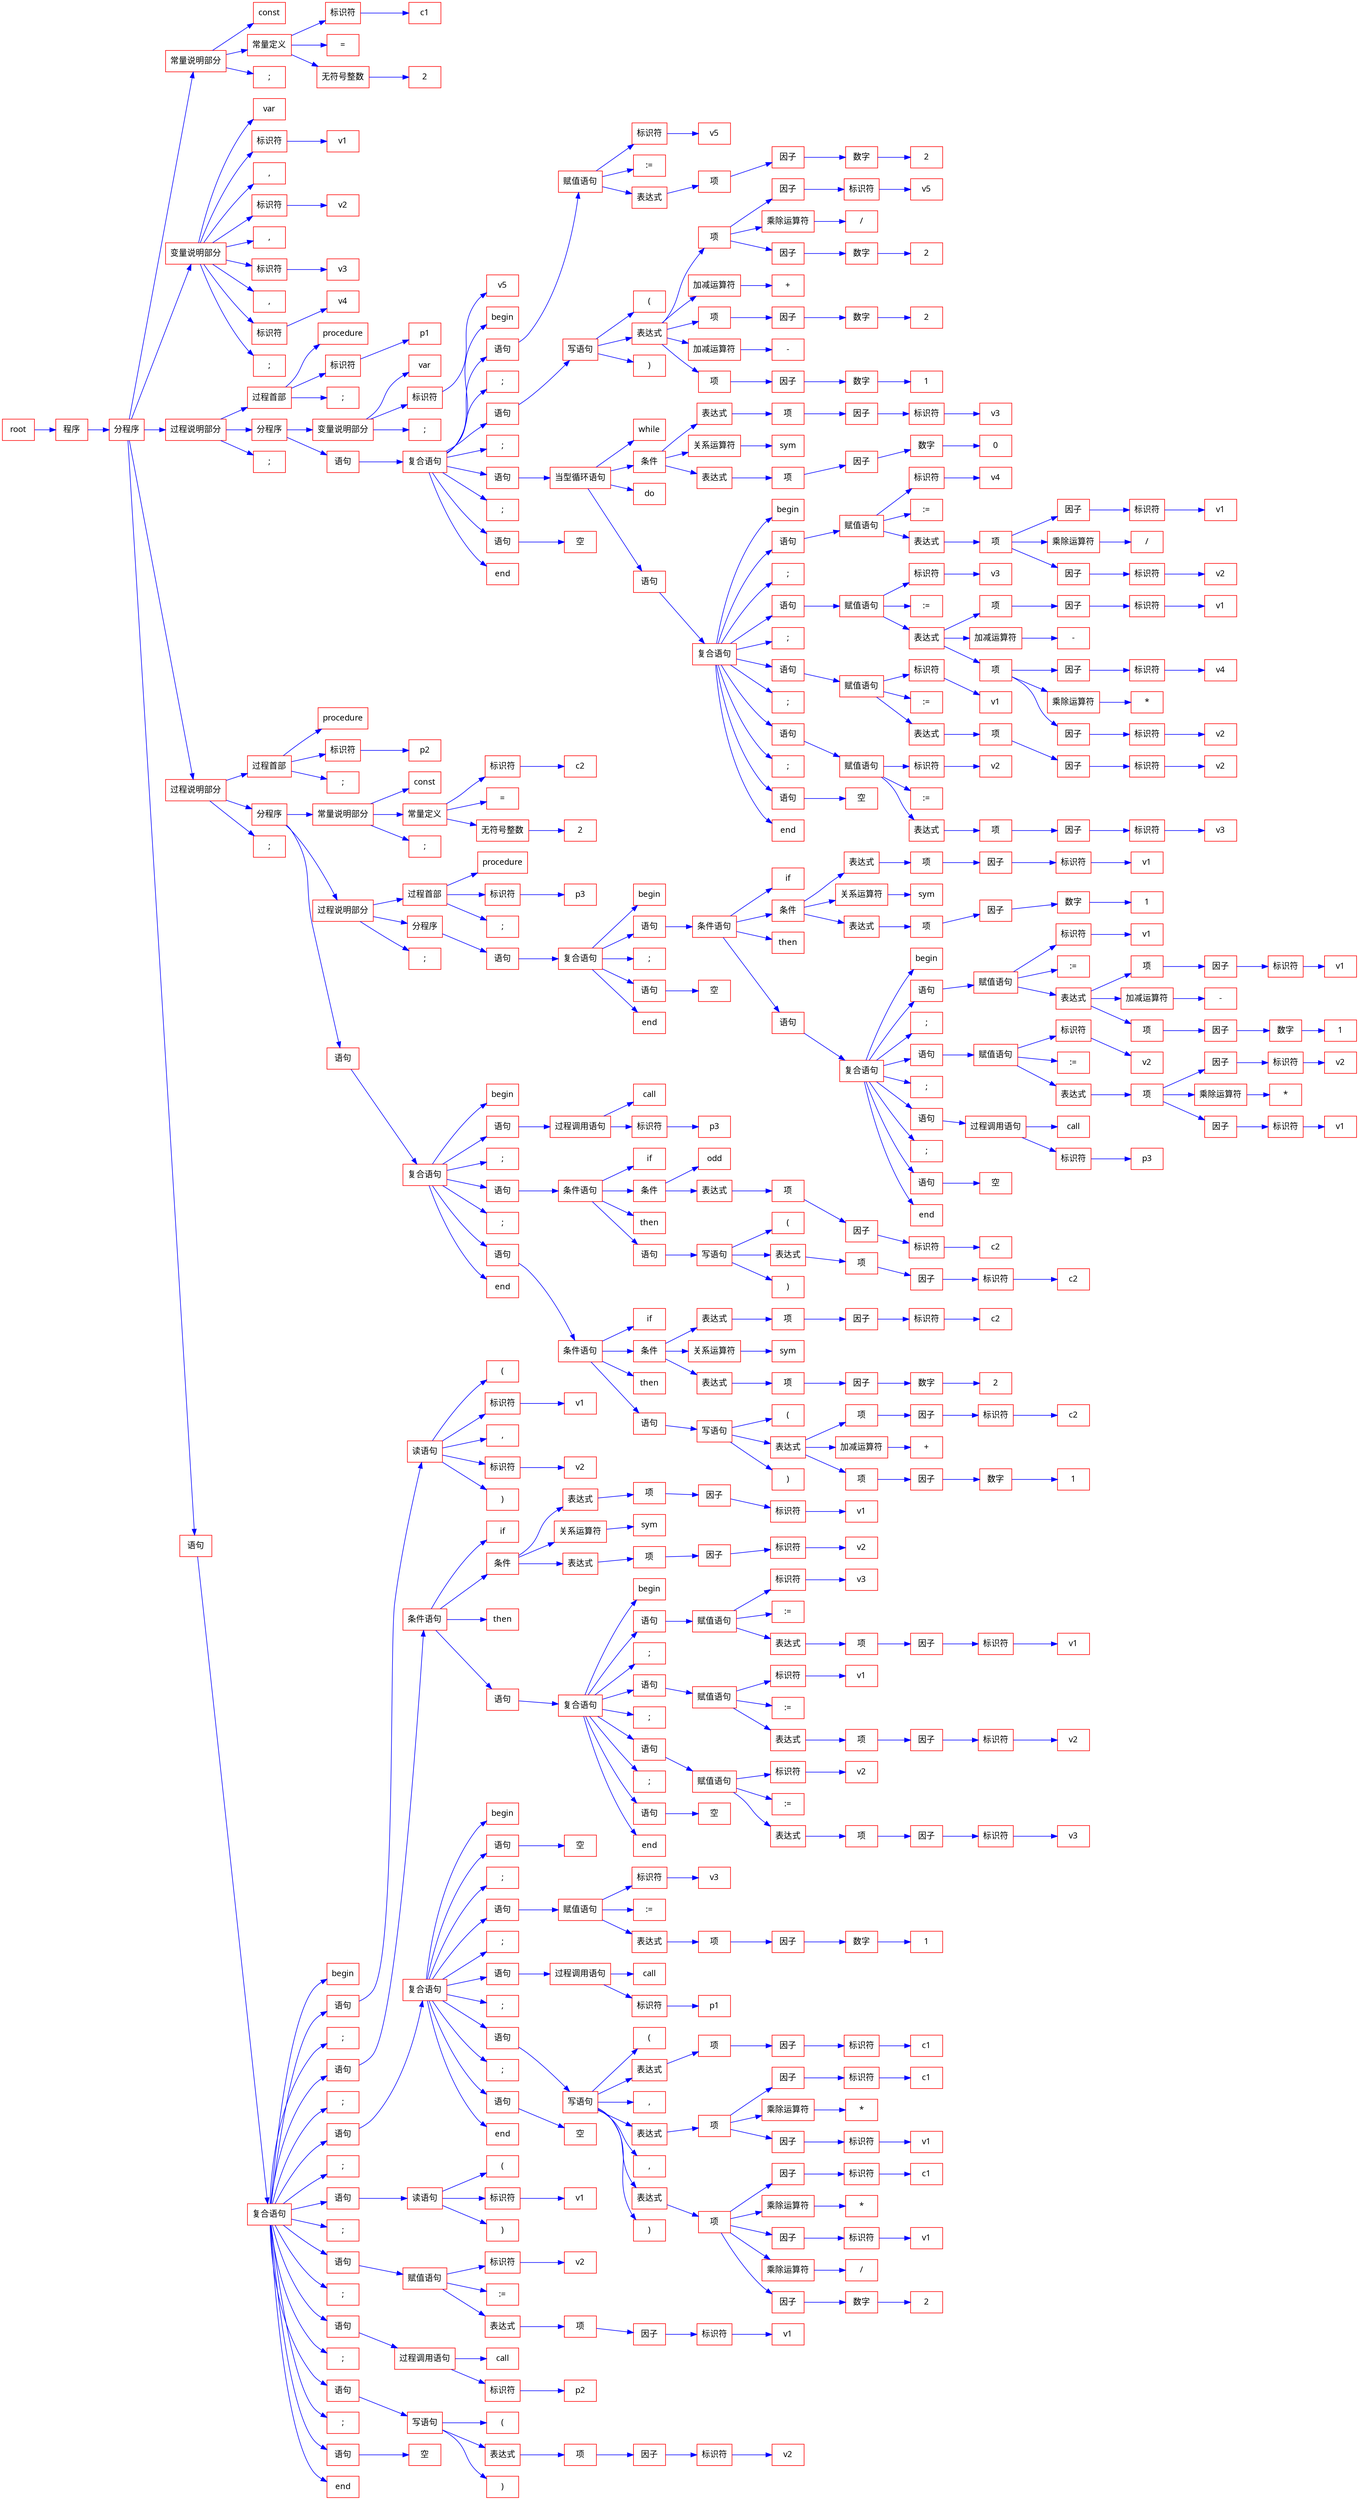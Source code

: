 digraph hierarchy { 
	rankdir=LR;  //Rank Direction Left to Right 
	edge [color=blue] 
	node [ fontname="YaHei Consolas Hybrid" size="20,20"]
	1 [color=Red,label="root",shape=box]
	2 [color=Red,label="程序",shape=box]
	3 [color=Red,label="分程序",shape=box]
	1->2
	2->3
	4 [color=Red,label="常量说明部分",shape=box]
	3->4
	5 [color=Red,label="const",shape=box]
	4->5
	6 [color=Red,label="常量定义",shape=box]
	4->6
	7 [color=Red,label="标识符",shape=box]
	8 [color=Red,label="=",shape=box]
	9 [color=Red,label="无符号整数",shape=box]
	6->7
	6->8
	6->9
	10 [color=Red,label="c1",shape=box]
	7->10
	11 [color=Red,label="2",shape=box]
	9->11
	12 [color=Red,label=";",shape=box]
	4->12
	13 [color=Red,label="变量说明部分",shape=box]
	3->13
	14 [color=Red,label="var",shape=box]
	13->14
	15 [color=Red,label="标识符",shape=box]
	13->15
	16 [color=Red,label="v1",shape=box]
	15->16
	17 [color=Red,label=",",shape=box]
	13->17
	18 [color=Red,label="标识符",shape=box]
	13->18
	19 [color=Red,label="v2",shape=box]
	18->19
	20 [color=Red,label=",",shape=box]
	13->20
	21 [color=Red,label="标识符",shape=box]
	13->21
	22 [color=Red,label="v3",shape=box]
	21->22
	23 [color=Red,label=",",shape=box]
	13->23
	24 [color=Red,label="标识符",shape=box]
	13->24
	25 [color=Red,label="v4",shape=box]
	24->25
	26 [color=Red,label=";",shape=box]
	13->26
	27 [color=Red,label="过程说明部分",shape=box]
	28 [color=Red,label="过程首部",shape=box]
	29 [color=Red,label="分程序",shape=box]
	3->27
	27->28
	27->29
	30 [color=Red,label=";",shape=box]
	27->30
	31 [color=Red,label="procedure",shape=box]
	28->31
	32 [color=Red,label="标识符",shape=box]
	28->32
	33 [color=Red,label="p1",shape=box]
	32->33
	34 [color=Red,label=";",shape=box]
	28->34
	35 [color=Red,label="变量说明部分",shape=box]
	29->35
	36 [color=Red,label="var",shape=box]
	35->36
	37 [color=Red,label="标识符",shape=box]
	35->37
	38 [color=Red,label="v5",shape=box]
	37->38
	39 [color=Red,label=";",shape=box]
	35->39
	40 [color=Red,label="语句",shape=box]
	29->40
	41 [color=Red,label="复合语句",shape=box]
	40->41
	42 [color=Red,label="begin",shape=box]
	41->42
	43 [color=Red,label="语句",shape=box]
	41->43
	44 [color=Red,label="赋值语句",shape=box]
	45 [color=Red,label="标识符",shape=box]
	43->44
	44->45
	46 [color=Red,label="v5",shape=box]
	45->46
	47 [color=Red,label=":=",shape=box]
	44->47
	48 [color=Red,label="表达式",shape=box]
	44->48
	49 [color=Red,label="项",shape=box]
	48->49
	50 [color=Red,label="因子",shape=box]
	49->50
	51 [color=Red,label="数字",shape=box]
	50->51
	52 [color=Red,label="2",shape=box]
	51->52
	53 [color=Red,label=";",shape=box]
	41->53
	54 [color=Red,label="语句",shape=box]
	41->54
	55 [color=Red,label="写语句",shape=box]
	54->55
	56 [color=Red,label="(",shape=box]
	55->56
	57 [color=Red,label="表达式",shape=box]
	55->57
	58 [color=Red,label="项",shape=box]
	57->58
	59 [color=Red,label="因子",shape=box]
	58->59
	60 [color=Red,label="标识符",shape=box]
	59->60
	61 [color=Red,label="v5",shape=box]
	60->61
	62 [color=Red,label="乘除运算符",shape=box]
	58->62
	63 [color=Red,label="/",shape=box]
	62->63
	64 [color=Red,label="因子",shape=box]
	58->64
	65 [color=Red,label="数字",shape=box]
	64->65
	66 [color=Red,label="2",shape=box]
	65->66
	67 [color=Red,label="加减运算符",shape=box]
	57->67
	68 [color=Red,label="+",shape=box]
	67->68
	69 [color=Red,label="项",shape=box]
	57->69
	70 [color=Red,label="因子",shape=box]
	69->70
	71 [color=Red,label="数字",shape=box]
	70->71
	72 [color=Red,label="2",shape=box]
	71->72
	73 [color=Red,label="加减运算符",shape=box]
	57->73
	74 [color=Red,label="-",shape=box]
	73->74
	75 [color=Red,label="项",shape=box]
	57->75
	76 [color=Red,label="因子",shape=box]
	75->76
	77 [color=Red,label="数字",shape=box]
	76->77
	78 [color=Red,label="1",shape=box]
	77->78
	79 [color=Red,label=")",shape=box]
	55->79
	80 [color=Red,label=";",shape=box]
	41->80
	81 [color=Red,label="语句",shape=box]
	41->81
	82 [color=Red,label="当型循环语句",shape=box]
	81->82
	83 [color=Red,label="while",shape=box]
	82->83
	84 [color=Red,label="条件",shape=box]
	82->84
	85 [color=Red,label="表达式",shape=box]
	84->85
	86 [color=Red,label="项",shape=box]
	85->86
	87 [color=Red,label="因子",shape=box]
	86->87
	88 [color=Red,label="标识符",shape=box]
	87->88
	89 [color=Red,label="v3",shape=box]
	88->89
	90 [color=Red,label="关系运算符",shape=box]
	84->90
	91 [color=Red,label="sym",shape=box]
	90->91
	92 [color=Red,label="表达式",shape=box]
	84->92
	93 [color=Red,label="项",shape=box]
	92->93
	94 [color=Red,label="因子",shape=box]
	93->94
	95 [color=Red,label="数字",shape=box]
	94->95
	96 [color=Red,label="0",shape=box]
	95->96
	97 [color=Red,label="do",shape=box]
	82->97
	98 [color=Red,label="语句",shape=box]
	82->98
	99 [color=Red,label="复合语句",shape=box]
	98->99
	100 [color=Red,label="begin",shape=box]
	99->100
	101 [color=Red,label="语句",shape=box]
	99->101
	102 [color=Red,label="赋值语句",shape=box]
	103 [color=Red,label="标识符",shape=box]
	101->102
	102->103
	104 [color=Red,label="v4",shape=box]
	103->104
	105 [color=Red,label=":=",shape=box]
	102->105
	106 [color=Red,label="表达式",shape=box]
	102->106
	107 [color=Red,label="项",shape=box]
	106->107
	108 [color=Red,label="因子",shape=box]
	107->108
	109 [color=Red,label="标识符",shape=box]
	108->109
	110 [color=Red,label="v1",shape=box]
	109->110
	111 [color=Red,label="乘除运算符",shape=box]
	107->111
	112 [color=Red,label="/",shape=box]
	111->112
	113 [color=Red,label="因子",shape=box]
	107->113
	114 [color=Red,label="标识符",shape=box]
	113->114
	115 [color=Red,label="v2",shape=box]
	114->115
	116 [color=Red,label=";",shape=box]
	99->116
	117 [color=Red,label="语句",shape=box]
	99->117
	118 [color=Red,label="赋值语句",shape=box]
	119 [color=Red,label="标识符",shape=box]
	117->118
	118->119
	120 [color=Red,label="v3",shape=box]
	119->120
	121 [color=Red,label=":=",shape=box]
	118->121
	122 [color=Red,label="表达式",shape=box]
	118->122
	123 [color=Red,label="项",shape=box]
	122->123
	124 [color=Red,label="因子",shape=box]
	123->124
	125 [color=Red,label="标识符",shape=box]
	124->125
	126 [color=Red,label="v1",shape=box]
	125->126
	127 [color=Red,label="加减运算符",shape=box]
	122->127
	128 [color=Red,label="-",shape=box]
	127->128
	129 [color=Red,label="项",shape=box]
	122->129
	130 [color=Red,label="因子",shape=box]
	129->130
	131 [color=Red,label="标识符",shape=box]
	130->131
	132 [color=Red,label="v4",shape=box]
	131->132
	133 [color=Red,label="乘除运算符",shape=box]
	129->133
	134 [color=Red,label="*",shape=box]
	133->134
	135 [color=Red,label="因子",shape=box]
	129->135
	136 [color=Red,label="标识符",shape=box]
	135->136
	137 [color=Red,label="v2",shape=box]
	136->137
	138 [color=Red,label=";",shape=box]
	99->138
	139 [color=Red,label="语句",shape=box]
	99->139
	140 [color=Red,label="赋值语句",shape=box]
	141 [color=Red,label="标识符",shape=box]
	139->140
	140->141
	142 [color=Red,label="v1",shape=box]
	141->142
	143 [color=Red,label=":=",shape=box]
	140->143
	144 [color=Red,label="表达式",shape=box]
	140->144
	145 [color=Red,label="项",shape=box]
	144->145
	146 [color=Red,label="因子",shape=box]
	145->146
	147 [color=Red,label="标识符",shape=box]
	146->147
	148 [color=Red,label="v2",shape=box]
	147->148
	149 [color=Red,label=";",shape=box]
	99->149
	150 [color=Red,label="语句",shape=box]
	99->150
	151 [color=Red,label="赋值语句",shape=box]
	152 [color=Red,label="标识符",shape=box]
	150->151
	151->152
	153 [color=Red,label="v2",shape=box]
	152->153
	154 [color=Red,label=":=",shape=box]
	151->154
	155 [color=Red,label="表达式",shape=box]
	151->155
	156 [color=Red,label="项",shape=box]
	155->156
	157 [color=Red,label="因子",shape=box]
	156->157
	158 [color=Red,label="标识符",shape=box]
	157->158
	159 [color=Red,label="v3",shape=box]
	158->159
	160 [color=Red,label=";",shape=box]
	99->160
	161 [color=Red,label="语句",shape=box]
	99->161
	162 [color=Red,label="空",shape=box]
	161->162
	163 [color=Red,label="end",shape=box]
	99->163
	164 [color=Red,label=";",shape=box]
	41->164
	165 [color=Red,label="语句",shape=box]
	41->165
	166 [color=Red,label="空",shape=box]
	165->166
	167 [color=Red,label="end",shape=box]
	41->167
	168 [color=Red,label="过程说明部分",shape=box]
	169 [color=Red,label="过程首部",shape=box]
	170 [color=Red,label="分程序",shape=box]
	3->168
	168->169
	168->170
	171 [color=Red,label=";",shape=box]
	168->171
	172 [color=Red,label="procedure",shape=box]
	169->172
	173 [color=Red,label="标识符",shape=box]
	169->173
	174 [color=Red,label="p2",shape=box]
	173->174
	175 [color=Red,label=";",shape=box]
	169->175
	176 [color=Red,label="常量说明部分",shape=box]
	170->176
	177 [color=Red,label="const",shape=box]
	176->177
	178 [color=Red,label="常量定义",shape=box]
	176->178
	179 [color=Red,label="标识符",shape=box]
	180 [color=Red,label="=",shape=box]
	181 [color=Red,label="无符号整数",shape=box]
	178->179
	178->180
	178->181
	182 [color=Red,label="c2",shape=box]
	179->182
	183 [color=Red,label="2",shape=box]
	181->183
	184 [color=Red,label=";",shape=box]
	176->184
	185 [color=Red,label="过程说明部分",shape=box]
	186 [color=Red,label="过程首部",shape=box]
	187 [color=Red,label="分程序",shape=box]
	170->185
	185->186
	185->187
	188 [color=Red,label=";",shape=box]
	185->188
	189 [color=Red,label="procedure",shape=box]
	186->189
	190 [color=Red,label="标识符",shape=box]
	186->190
	191 [color=Red,label="p3",shape=box]
	190->191
	192 [color=Red,label=";",shape=box]
	186->192
	193 [color=Red,label="语句",shape=box]
	187->193
	194 [color=Red,label="复合语句",shape=box]
	193->194
	195 [color=Red,label="begin",shape=box]
	194->195
	196 [color=Red,label="语句",shape=box]
	194->196
	197 [color=Red,label="条件语句",shape=box]
	196->197
	198 [color=Red,label="if",shape=box]
	197->198
	199 [color=Red,label="条件",shape=box]
	197->199
	200 [color=Red,label="表达式",shape=box]
	199->200
	201 [color=Red,label="项",shape=box]
	200->201
	202 [color=Red,label="因子",shape=box]
	201->202
	203 [color=Red,label="标识符",shape=box]
	202->203
	204 [color=Red,label="v1",shape=box]
	203->204
	205 [color=Red,label="关系运算符",shape=box]
	199->205
	206 [color=Red,label="sym",shape=box]
	205->206
	207 [color=Red,label="表达式",shape=box]
	199->207
	208 [color=Red,label="项",shape=box]
	207->208
	209 [color=Red,label="因子",shape=box]
	208->209
	210 [color=Red,label="数字",shape=box]
	209->210
	211 [color=Red,label="1",shape=box]
	210->211
	212 [color=Red,label="then",shape=box]
	197->212
	213 [color=Red,label="语句",shape=box]
	197->213
	214 [color=Red,label="复合语句",shape=box]
	213->214
	215 [color=Red,label="begin",shape=box]
	214->215
	216 [color=Red,label="语句",shape=box]
	214->216
	217 [color=Red,label="赋值语句",shape=box]
	218 [color=Red,label="标识符",shape=box]
	216->217
	217->218
	219 [color=Red,label="v1",shape=box]
	218->219
	220 [color=Red,label=":=",shape=box]
	217->220
	221 [color=Red,label="表达式",shape=box]
	217->221
	222 [color=Red,label="项",shape=box]
	221->222
	223 [color=Red,label="因子",shape=box]
	222->223
	224 [color=Red,label="标识符",shape=box]
	223->224
	225 [color=Red,label="v1",shape=box]
	224->225
	226 [color=Red,label="加减运算符",shape=box]
	221->226
	227 [color=Red,label="-",shape=box]
	226->227
	228 [color=Red,label="项",shape=box]
	221->228
	229 [color=Red,label="因子",shape=box]
	228->229
	230 [color=Red,label="数字",shape=box]
	229->230
	231 [color=Red,label="1",shape=box]
	230->231
	232 [color=Red,label=";",shape=box]
	214->232
	233 [color=Red,label="语句",shape=box]
	214->233
	234 [color=Red,label="赋值语句",shape=box]
	235 [color=Red,label="标识符",shape=box]
	233->234
	234->235
	236 [color=Red,label="v2",shape=box]
	235->236
	237 [color=Red,label=":=",shape=box]
	234->237
	238 [color=Red,label="表达式",shape=box]
	234->238
	239 [color=Red,label="项",shape=box]
	238->239
	240 [color=Red,label="因子",shape=box]
	239->240
	241 [color=Red,label="标识符",shape=box]
	240->241
	242 [color=Red,label="v2",shape=box]
	241->242
	243 [color=Red,label="乘除运算符",shape=box]
	239->243
	244 [color=Red,label="*",shape=box]
	243->244
	245 [color=Red,label="因子",shape=box]
	239->245
	246 [color=Red,label="标识符",shape=box]
	245->246
	247 [color=Red,label="v1",shape=box]
	246->247
	248 [color=Red,label=";",shape=box]
	214->248
	249 [color=Red,label="语句",shape=box]
	214->249
	250 [color=Red,label="过程调用语句",shape=box]
	249->250
	251 [color=Red,label="call",shape=box]
	250->251
	252 [color=Red,label="标识符",shape=box]
	250->252
	253 [color=Red,label="p3",shape=box]
	252->253
	254 [color=Red,label=";",shape=box]
	214->254
	255 [color=Red,label="语句",shape=box]
	214->255
	256 [color=Red,label="空",shape=box]
	255->256
	257 [color=Red,label="end",shape=box]
	214->257
	258 [color=Red,label=";",shape=box]
	194->258
	259 [color=Red,label="语句",shape=box]
	194->259
	260 [color=Red,label="空",shape=box]
	259->260
	261 [color=Red,label="end",shape=box]
	194->261
	262 [color=Red,label="语句",shape=box]
	170->262
	263 [color=Red,label="复合语句",shape=box]
	262->263
	264 [color=Red,label="begin",shape=box]
	263->264
	265 [color=Red,label="语句",shape=box]
	263->265
	266 [color=Red,label="过程调用语句",shape=box]
	265->266
	267 [color=Red,label="call",shape=box]
	266->267
	268 [color=Red,label="标识符",shape=box]
	266->268
	269 [color=Red,label="p3",shape=box]
	268->269
	270 [color=Red,label=";",shape=box]
	263->270
	271 [color=Red,label="语句",shape=box]
	263->271
	272 [color=Red,label="条件语句",shape=box]
	271->272
	273 [color=Red,label="if",shape=box]
	272->273
	274 [color=Red,label="条件",shape=box]
	272->274
	275 [color=Red,label="odd",shape=box]
	274->275
	276 [color=Red,label="表达式",shape=box]
	274->276
	277 [color=Red,label="项",shape=box]
	276->277
	278 [color=Red,label="因子",shape=box]
	277->278
	279 [color=Red,label="标识符",shape=box]
	278->279
	280 [color=Red,label="c2",shape=box]
	279->280
	281 [color=Red,label="then",shape=box]
	272->281
	282 [color=Red,label="语句",shape=box]
	272->282
	283 [color=Red,label="写语句",shape=box]
	282->283
	284 [color=Red,label="(",shape=box]
	283->284
	285 [color=Red,label="表达式",shape=box]
	283->285
	286 [color=Red,label="项",shape=box]
	285->286
	287 [color=Red,label="因子",shape=box]
	286->287
	288 [color=Red,label="标识符",shape=box]
	287->288
	289 [color=Red,label="c2",shape=box]
	288->289
	290 [color=Red,label=")",shape=box]
	283->290
	291 [color=Red,label=";",shape=box]
	263->291
	292 [color=Red,label="语句",shape=box]
	263->292
	293 [color=Red,label="条件语句",shape=box]
	292->293
	294 [color=Red,label="if",shape=box]
	293->294
	295 [color=Red,label="条件",shape=box]
	293->295
	296 [color=Red,label="表达式",shape=box]
	295->296
	297 [color=Red,label="项",shape=box]
	296->297
	298 [color=Red,label="因子",shape=box]
	297->298
	299 [color=Red,label="标识符",shape=box]
	298->299
	300 [color=Red,label="c2",shape=box]
	299->300
	301 [color=Red,label="关系运算符",shape=box]
	295->301
	302 [color=Red,label="sym",shape=box]
	301->302
	303 [color=Red,label="表达式",shape=box]
	295->303
	304 [color=Red,label="项",shape=box]
	303->304
	305 [color=Red,label="因子",shape=box]
	304->305
	306 [color=Red,label="数字",shape=box]
	305->306
	307 [color=Red,label="2",shape=box]
	306->307
	308 [color=Red,label="then",shape=box]
	293->308
	309 [color=Red,label="语句",shape=box]
	293->309
	310 [color=Red,label="写语句",shape=box]
	309->310
	311 [color=Red,label="(",shape=box]
	310->311
	312 [color=Red,label="表达式",shape=box]
	310->312
	313 [color=Red,label="项",shape=box]
	312->313
	314 [color=Red,label="因子",shape=box]
	313->314
	315 [color=Red,label="标识符",shape=box]
	314->315
	316 [color=Red,label="c2",shape=box]
	315->316
	317 [color=Red,label="加减运算符",shape=box]
	312->317
	318 [color=Red,label="+",shape=box]
	317->318
	319 [color=Red,label="项",shape=box]
	312->319
	320 [color=Red,label="因子",shape=box]
	319->320
	321 [color=Red,label="数字",shape=box]
	320->321
	322 [color=Red,label="1",shape=box]
	321->322
	323 [color=Red,label=")",shape=box]
	310->323
	324 [color=Red,label="end",shape=box]
	263->324
	325 [color=Red,label="语句",shape=box]
	3->325
	326 [color=Red,label="复合语句",shape=box]
	325->326
	327 [color=Red,label="begin",shape=box]
	326->327
	328 [color=Red,label="语句",shape=box]
	326->328
	329 [color=Red,label="读语句",shape=box]
	328->329
	330 [color=Red,label="(",shape=box]
	329->330
	331 [color=Red,label="标识符",shape=box]
	329->331
	332 [color=Red,label="v1",shape=box]
	331->332
	333 [color=Red,label=",",shape=box]
	329->333
	334 [color=Red,label="标识符",shape=box]
	329->334
	335 [color=Red,label="v2",shape=box]
	334->335
	336 [color=Red,label=")",shape=box]
	329->336
	337 [color=Red,label=";",shape=box]
	326->337
	338 [color=Red,label="语句",shape=box]
	326->338
	339 [color=Red,label="条件语句",shape=box]
	338->339
	340 [color=Red,label="if",shape=box]
	339->340
	341 [color=Red,label="条件",shape=box]
	339->341
	342 [color=Red,label="表达式",shape=box]
	341->342
	343 [color=Red,label="项",shape=box]
	342->343
	344 [color=Red,label="因子",shape=box]
	343->344
	345 [color=Red,label="标识符",shape=box]
	344->345
	346 [color=Red,label="v1",shape=box]
	345->346
	347 [color=Red,label="关系运算符",shape=box]
	341->347
	348 [color=Red,label="sym",shape=box]
	347->348
	349 [color=Red,label="表达式",shape=box]
	341->349
	350 [color=Red,label="项",shape=box]
	349->350
	351 [color=Red,label="因子",shape=box]
	350->351
	352 [color=Red,label="标识符",shape=box]
	351->352
	353 [color=Red,label="v2",shape=box]
	352->353
	354 [color=Red,label="then",shape=box]
	339->354
	355 [color=Red,label="语句",shape=box]
	339->355
	356 [color=Red,label="复合语句",shape=box]
	355->356
	357 [color=Red,label="begin",shape=box]
	356->357
	358 [color=Red,label="语句",shape=box]
	356->358
	359 [color=Red,label="赋值语句",shape=box]
	360 [color=Red,label="标识符",shape=box]
	358->359
	359->360
	361 [color=Red,label="v3",shape=box]
	360->361
	362 [color=Red,label=":=",shape=box]
	359->362
	363 [color=Red,label="表达式",shape=box]
	359->363
	364 [color=Red,label="项",shape=box]
	363->364
	365 [color=Red,label="因子",shape=box]
	364->365
	366 [color=Red,label="标识符",shape=box]
	365->366
	367 [color=Red,label="v1",shape=box]
	366->367
	368 [color=Red,label=";",shape=box]
	356->368
	369 [color=Red,label="语句",shape=box]
	356->369
	370 [color=Red,label="赋值语句",shape=box]
	371 [color=Red,label="标识符",shape=box]
	369->370
	370->371
	372 [color=Red,label="v1",shape=box]
	371->372
	373 [color=Red,label=":=",shape=box]
	370->373
	374 [color=Red,label="表达式",shape=box]
	370->374
	375 [color=Red,label="项",shape=box]
	374->375
	376 [color=Red,label="因子",shape=box]
	375->376
	377 [color=Red,label="标识符",shape=box]
	376->377
	378 [color=Red,label="v2",shape=box]
	377->378
	379 [color=Red,label=";",shape=box]
	356->379
	380 [color=Red,label="语句",shape=box]
	356->380
	381 [color=Red,label="赋值语句",shape=box]
	382 [color=Red,label="标识符",shape=box]
	380->381
	381->382
	383 [color=Red,label="v2",shape=box]
	382->383
	384 [color=Red,label=":=",shape=box]
	381->384
	385 [color=Red,label="表达式",shape=box]
	381->385
	386 [color=Red,label="项",shape=box]
	385->386
	387 [color=Red,label="因子",shape=box]
	386->387
	388 [color=Red,label="标识符",shape=box]
	387->388
	389 [color=Red,label="v3",shape=box]
	388->389
	390 [color=Red,label=";",shape=box]
	356->390
	391 [color=Red,label="语句",shape=box]
	356->391
	392 [color=Red,label="空",shape=box]
	391->392
	393 [color=Red,label="end",shape=box]
	356->393
	394 [color=Red,label=";",shape=box]
	326->394
	395 [color=Red,label="语句",shape=box]
	326->395
	396 [color=Red,label="复合语句",shape=box]
	395->396
	397 [color=Red,label="begin",shape=box]
	396->397
	398 [color=Red,label="语句",shape=box]
	396->398
	399 [color=Red,label="空",shape=box]
	398->399
	400 [color=Red,label=";",shape=box]
	396->400
	401 [color=Red,label="语句",shape=box]
	396->401
	402 [color=Red,label="赋值语句",shape=box]
	403 [color=Red,label="标识符",shape=box]
	401->402
	402->403
	404 [color=Red,label="v3",shape=box]
	403->404
	405 [color=Red,label=":=",shape=box]
	402->405
	406 [color=Red,label="表达式",shape=box]
	402->406
	407 [color=Red,label="项",shape=box]
	406->407
	408 [color=Red,label="因子",shape=box]
	407->408
	409 [color=Red,label="数字",shape=box]
	408->409
	410 [color=Red,label="1",shape=box]
	409->410
	411 [color=Red,label=";",shape=box]
	396->411
	412 [color=Red,label="语句",shape=box]
	396->412
	413 [color=Red,label="过程调用语句",shape=box]
	412->413
	414 [color=Red,label="call",shape=box]
	413->414
	415 [color=Red,label="标识符",shape=box]
	413->415
	416 [color=Red,label="p1",shape=box]
	415->416
	417 [color=Red,label=";",shape=box]
	396->417
	418 [color=Red,label="语句",shape=box]
	396->418
	419 [color=Red,label="写语句",shape=box]
	418->419
	420 [color=Red,label="(",shape=box]
	419->420
	421 [color=Red,label="表达式",shape=box]
	419->421
	422 [color=Red,label="项",shape=box]
	421->422
	423 [color=Red,label="因子",shape=box]
	422->423
	424 [color=Red,label="标识符",shape=box]
	423->424
	425 [color=Red,label="c1",shape=box]
	424->425
	426 [color=Red,label=",",shape=box]
	419->426
	427 [color=Red,label="表达式",shape=box]
	419->427
	428 [color=Red,label="项",shape=box]
	427->428
	429 [color=Red,label="因子",shape=box]
	428->429
	430 [color=Red,label="标识符",shape=box]
	429->430
	431 [color=Red,label="c1",shape=box]
	430->431
	432 [color=Red,label="乘除运算符",shape=box]
	428->432
	433 [color=Red,label="*",shape=box]
	432->433
	434 [color=Red,label="因子",shape=box]
	428->434
	435 [color=Red,label="标识符",shape=box]
	434->435
	436 [color=Red,label="v1",shape=box]
	435->436
	437 [color=Red,label=",",shape=box]
	419->437
	438 [color=Red,label="表达式",shape=box]
	419->438
	439 [color=Red,label="项",shape=box]
	438->439
	440 [color=Red,label="因子",shape=box]
	439->440
	441 [color=Red,label="标识符",shape=box]
	440->441
	442 [color=Red,label="c1",shape=box]
	441->442
	443 [color=Red,label="乘除运算符",shape=box]
	439->443
	444 [color=Red,label="*",shape=box]
	443->444
	445 [color=Red,label="因子",shape=box]
	439->445
	446 [color=Red,label="标识符",shape=box]
	445->446
	447 [color=Red,label="v1",shape=box]
	446->447
	448 [color=Red,label="乘除运算符",shape=box]
	439->448
	449 [color=Red,label="/",shape=box]
	448->449
	450 [color=Red,label="因子",shape=box]
	439->450
	451 [color=Red,label="数字",shape=box]
	450->451
	452 [color=Red,label="2",shape=box]
	451->452
	453 [color=Red,label=")",shape=box]
	419->453
	454 [color=Red,label=";",shape=box]
	396->454
	455 [color=Red,label="语句",shape=box]
	396->455
	456 [color=Red,label="空",shape=box]
	455->456
	457 [color=Red,label="end",shape=box]
	396->457
	458 [color=Red,label=";",shape=box]
	326->458
	459 [color=Red,label="语句",shape=box]
	326->459
	460 [color=Red,label="读语句",shape=box]
	459->460
	461 [color=Red,label="(",shape=box]
	460->461
	462 [color=Red,label="标识符",shape=box]
	460->462
	463 [color=Red,label="v1",shape=box]
	462->463
	464 [color=Red,label=")",shape=box]
	460->464
	465 [color=Red,label=";",shape=box]
	326->465
	466 [color=Red,label="语句",shape=box]
	326->466
	467 [color=Red,label="赋值语句",shape=box]
	468 [color=Red,label="标识符",shape=box]
	466->467
	467->468
	469 [color=Red,label="v2",shape=box]
	468->469
	470 [color=Red,label=":=",shape=box]
	467->470
	471 [color=Red,label="表达式",shape=box]
	467->471
	472 [color=Red,label="项",shape=box]
	471->472
	473 [color=Red,label="因子",shape=box]
	472->473
	474 [color=Red,label="标识符",shape=box]
	473->474
	475 [color=Red,label="v1",shape=box]
	474->475
	476 [color=Red,label=";",shape=box]
	326->476
	477 [color=Red,label="语句",shape=box]
	326->477
	478 [color=Red,label="过程调用语句",shape=box]
	477->478
	479 [color=Red,label="call",shape=box]
	478->479
	480 [color=Red,label="标识符",shape=box]
	478->480
	481 [color=Red,label="p2",shape=box]
	480->481
	482 [color=Red,label=";",shape=box]
	326->482
	483 [color=Red,label="语句",shape=box]
	326->483
	484 [color=Red,label="写语句",shape=box]
	483->484
	485 [color=Red,label="(",shape=box]
	484->485
	486 [color=Red,label="表达式",shape=box]
	484->486
	487 [color=Red,label="项",shape=box]
	486->487
	488 [color=Red,label="因子",shape=box]
	487->488
	489 [color=Red,label="标识符",shape=box]
	488->489
	490 [color=Red,label="v2",shape=box]
	489->490
	491 [color=Red,label=")",shape=box]
	484->491
	492 [color=Red,label=";",shape=box]
	326->492
	493 [color=Red,label="语句",shape=box]
	326->493
	494 [color=Red,label="空",shape=box]
	493->494
	495 [color=Red,label="end",shape=box]
	326->495
}